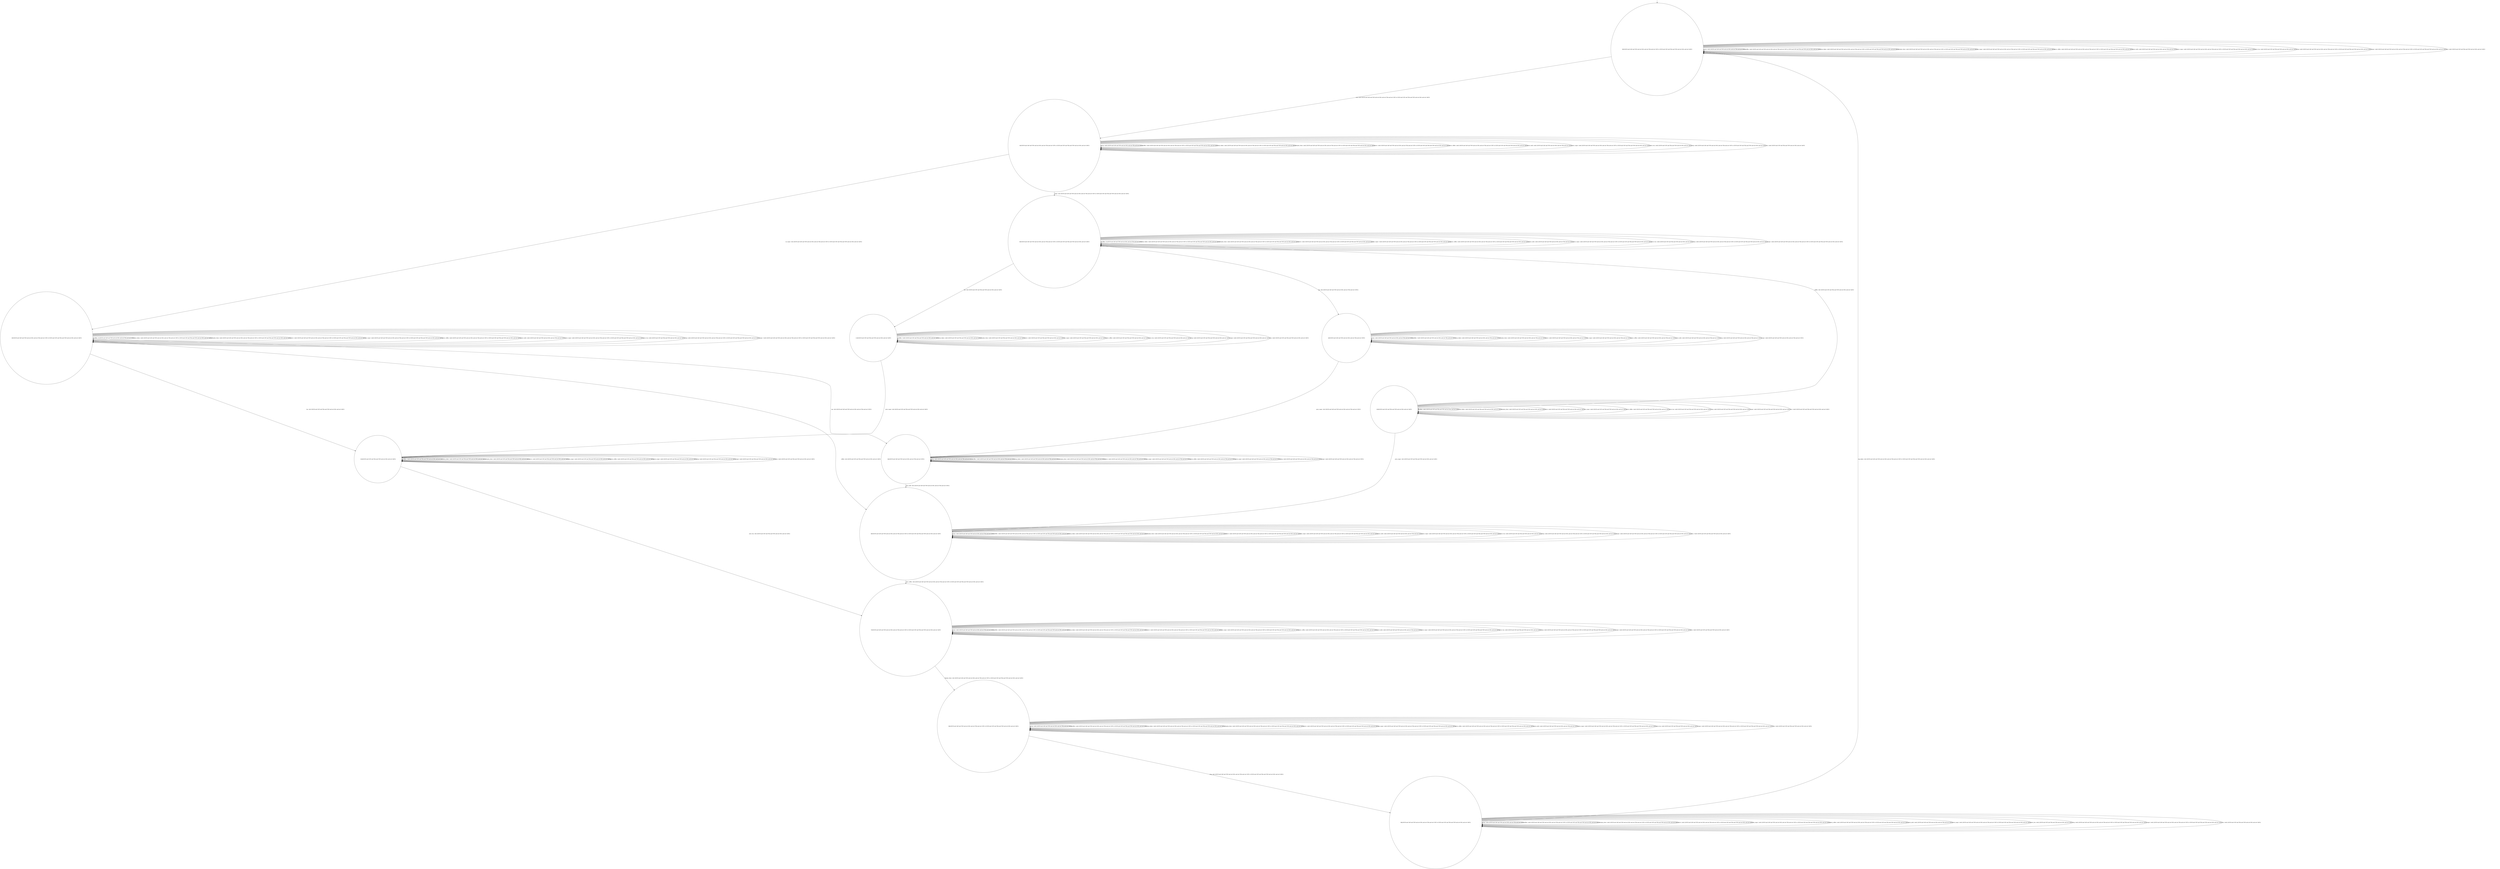 digraph g {
	edge [lblstyle="above, sloped"];
	s0 [shape="circle" label="0@[((EUR and CAP and TON and not DOL and not TEA and not COF) or (EUR and COF and TEA and TON and not DOL and not CAP))]"];
	s1 [shape="circle" label="1@[((EUR and CAP and TON and not DOL and not TEA and not COF) or (EUR and COF and TEA and TON and not DOL and not CAP))]"];
	s2 [shape="circle" label="2@[((EUR and CAP and TON and not DOL and not TEA and not COF) or (EUR and COF and TEA and TON and not DOL and not CAP))]"];
	s3 [shape="circle" label="3@[((EUR and CAP and TON and not DOL and not TEA and not COF) or (EUR and COF and TEA and TON and not DOL and not CAP))]"];
	s4 [shape="circle" label="4@[((EUR and CAP and TON and not DOL and not TEA and not COF))]"];
	s5 [shape="circle" label="5@[((EUR and CAP and TON and not DOL and not TEA and not COF))]"];
	s6 [shape="circle" label="6@[((EUR and CAP and TON and not DOL and not TEA and not COF) or (EUR and COF and TEA and TON and not DOL and not CAP))]"];
	s7 [shape="circle" label="7@[((EUR and CAP and TON and not DOL and not TEA and not COF) or (EUR and COF and TEA and TON and not DOL and not CAP))]"];
	s8 [shape="circle" label="8@[((EUR and CAP and TON and not DOL and not TEA and not COF) or (EUR and COF and TEA and TON and not DOL and not CAP))]"];
	s9 [shape="circle" label="9@[((EUR and CAP and TON and not DOL and not TEA and not COF) or (EUR and COF and TEA and TON and not DOL and not CAP))]"];
	s10 [shape="circle" label="10@[((EUR and COF and TEA and TON and not DOL and not CAP))]"];
	s11 [shape="circle" label="11@[((EUR and COF and TEA and TON and not DOL and not CAP))]"];
	s12 [shape="circle" label="12@[((EUR and COF and TEA and TON and not DOL and not CAP))]"];
	s0 -> s0 [label="cap / nok() [((EUR and CAP and TON and not DOL and not TEA and not COF))]"];
	s0 -> s0 [label="coffee / nok() [((EUR and CAP and TON and not DOL and not TEA and not COF) or (EUR and COF and TEA and TON and not DOL and not CAP))]"];
	s0 -> s0 [label="cup_taken / nok() [((EUR and CAP and TON and not DOL and not TEA and not COF) or (EUR and COF and TEA and TON and not DOL and not CAP))]"];
	s0 -> s0 [label="display_done / nok() [((EUR and CAP and TON and not DOL and not TEA and not COF) or (EUR and COF and TEA and TON and not DOL and not CAP))]"];
	s0 -> s1 [label="euro / ok() [((EUR and CAP and TON and not DOL and not TEA and not COF) or (EUR and COF and TEA and TON and not DOL and not CAP))]"];
	s0 -> s0 [label="no_sugar / nok() [((EUR and CAP and TON and not DOL and not TEA and not COF) or (EUR and COF and TEA and TON and not DOL and not CAP))]"];
	s0 -> s0 [label="pour_coffee / nok() [((EUR and CAP and TON and not DOL and not TEA and not COF) or (EUR and COF and TEA and TON and not DOL and not CAP))]"];
	s0 -> s0 [label="pour_milk / nok() [((EUR and CAP and TON and not DOL and not TEA and not COF))]"];
	s0 -> s0 [label="pour_sugar / nok() [((EUR and CAP and TON and not DOL and not TEA and not COF) or (EUR and COF and TEA and TON and not DOL and not CAP))]"];
	s0 -> s0 [label="pour_tea / nok() [((EUR and COF and TEA and TON and not DOL and not CAP))]"];
	s0 -> s0 [label="ring / nok() [((EUR and CAP and TON and not DOL and not TEA and not COF) or (EUR and COF and TEA and TON and not DOL and not CAP))]"];
	s0 -> s0 [label="sugar / nok() [((EUR and CAP and TON and not DOL and not TEA and not COF) or (EUR and COF and TEA and TON and not DOL and not CAP))]"];
	s0 -> s0 [label="tea / nok() [((EUR and COF and TEA and TON and not DOL and not CAP))]"];
	s1 -> s1 [label="cap / nok() [((EUR and CAP and TON and not DOL and not TEA and not COF))]"];
	s1 -> s1 [label="coffee / nok() [((EUR and CAP and TON and not DOL and not TEA and not COF) or (EUR and COF and TEA and TON and not DOL and not CAP))]"];
	s1 -> s1 [label="cup_taken / nok() [((EUR and CAP and TON and not DOL and not TEA and not COF) or (EUR and COF and TEA and TON and not DOL and not CAP))]"];
	s1 -> s1 [label="display_done / nok() [((EUR and CAP and TON and not DOL and not TEA and not COF) or (EUR and COF and TEA and TON and not DOL and not CAP))]"];
	s1 -> s1 [label="euro / nok() [((EUR and CAP and TON and not DOL and not TEA and not COF) or (EUR and COF and TEA and TON and not DOL and not CAP))]"];
	s1 -> s2 [label="no_sugar / ok() [((EUR and CAP and TON and not DOL and not TEA and not COF) or (EUR and COF and TEA and TON and not DOL and not CAP))]"];
	s1 -> s1 [label="pour_coffee / nok() [((EUR and CAP and TON and not DOL and not TEA and not COF) or (EUR and COF and TEA and TON and not DOL and not CAP))]"];
	s1 -> s1 [label="pour_milk / nok() [((EUR and CAP and TON and not DOL and not TEA and not COF))]"];
	s1 -> s1 [label="pour_sugar / nok() [((EUR and CAP and TON and not DOL and not TEA and not COF) or (EUR and COF and TEA and TON and not DOL and not CAP))]"];
	s1 -> s1 [label="pour_tea / nok() [((EUR and COF and TEA and TON and not DOL and not CAP))]"];
	s1 -> s1 [label="ring / nok() [((EUR and CAP and TON and not DOL and not TEA and not COF) or (EUR and COF and TEA and TON and not DOL and not CAP))]"];
	s1 -> s3 [label="sugar / ok() [((EUR and CAP and TON and not DOL and not TEA and not COF) or (EUR and COF and TEA and TON and not DOL and not CAP))]"];
	s1 -> s1 [label="tea / nok() [((EUR and COF and TEA and TON and not DOL and not CAP))]"];
	s2 -> s5 [label="cap / ok() [((EUR and CAP and TON and not DOL and not TEA and not COF))]"];
	s2 -> s6 [label="coffee / ok() [((EUR and COF and TEA and TON and not DOL and not CAP))]"];
	s2 -> s2 [label="coffee / Ω [((EUR and CAP and TON and not DOL and not TEA and not COF))]"];
	s2 -> s2 [label="cup_taken / nok() [((EUR and CAP and TON and not DOL and not TEA and not COF) or (EUR and COF and TEA and TON and not DOL and not CAP))]"];
	s2 -> s2 [label="display_done / nok() [((EUR and CAP and TON and not DOL and not TEA and not COF) or (EUR and COF and TEA and TON and not DOL and not CAP))]"];
	s2 -> s2 [label="euro / nok() [((EUR and CAP and TON and not DOL and not TEA and not COF) or (EUR and COF and TEA and TON and not DOL and not CAP))]"];
	s2 -> s2 [label="no_sugar / nok() [((EUR and CAP and TON and not DOL and not TEA and not COF) or (EUR and COF and TEA and TON and not DOL and not CAP))]"];
	s2 -> s2 [label="pour_coffee / nok() [((EUR and CAP and TON and not DOL and not TEA and not COF) or (EUR and COF and TEA and TON and not DOL and not CAP))]"];
	s2 -> s2 [label="pour_milk / nok() [((EUR and CAP and TON and not DOL and not TEA and not COF))]"];
	s2 -> s2 [label="pour_sugar / nok() [((EUR and CAP and TON and not DOL and not TEA and not COF) or (EUR and COF and TEA and TON and not DOL and not CAP))]"];
	s2 -> s2 [label="pour_tea / nok() [((EUR and COF and TEA and TON and not DOL and not CAP))]"];
	s2 -> s2 [label="ring / nok() [((EUR and CAP and TON and not DOL and not TEA and not COF) or (EUR and COF and TEA and TON and not DOL and not CAP))]"];
	s2 -> s2 [label="sugar / void() [((EUR and CAP and TON and not DOL and not TEA and not COF) or (EUR and COF and TEA and TON and not DOL and not CAP))]"];
	s2 -> s12 [label="tea / ok() [((EUR and COF and TEA and TON and not DOL and not CAP))]"];
	s3 -> s4 [label="cap / ok() [((EUR and CAP and TON and not DOL and not TEA and not COF))]"];
	s3 -> s3 [label="coffee / Ω [((EUR and CAP and TON and not DOL and not TEA and not COF))]"];
	s3 -> s10 [label="coffee / ok() [((EUR and COF and TEA and TON and not DOL and not CAP))]"];
	s3 -> s3 [label="cup_taken / nok() [((EUR and CAP and TON and not DOL and not TEA and not COF) or (EUR and COF and TEA and TON and not DOL and not CAP))]"];
	s3 -> s3 [label="display_done / nok() [((EUR and CAP and TON and not DOL and not TEA and not COF) or (EUR and COF and TEA and TON and not DOL and not CAP))]"];
	s3 -> s3 [label="euro / nok() [((EUR and CAP and TON and not DOL and not TEA and not COF) or (EUR and COF and TEA and TON and not DOL and not CAP))]"];
	s3 -> s3 [label="no_sugar / void() [((EUR and CAP and TON and not DOL and not TEA and not COF) or (EUR and COF and TEA and TON and not DOL and not CAP))]"];
	s3 -> s3 [label="pour_coffee / nok() [((EUR and CAP and TON and not DOL and not TEA and not COF) or (EUR and COF and TEA and TON and not DOL and not CAP))]"];
	s3 -> s3 [label="pour_milk / nok() [((EUR and CAP and TON and not DOL and not TEA and not COF))]"];
	s3 -> s3 [label="pour_sugar / nok() [((EUR and CAP and TON and not DOL and not TEA and not COF) or (EUR and COF and TEA and TON and not DOL and not CAP))]"];
	s3 -> s3 [label="pour_tea / nok() [((EUR and COF and TEA and TON and not DOL and not CAP))]"];
	s3 -> s3 [label="ring / nok() [((EUR and CAP and TON and not DOL and not TEA and not COF) or (EUR and COF and TEA and TON and not DOL and not CAP))]"];
	s3 -> s3 [label="sugar / nok() [((EUR and CAP and TON and not DOL and not TEA and not COF) or (EUR and COF and TEA and TON and not DOL and not CAP))]"];
	s3 -> s11 [label="tea / ok() [((EUR and COF and TEA and TON and not DOL and not CAP))]"];
	s4 -> s4 [label="cap / nok() [((EUR and CAP and TON and not DOL and not TEA and not COF))]"];
	s4 -> s4 [label="coffee / void() [((EUR and CAP and TON and not DOL and not TEA and not COF))]"];
	s4 -> s4 [label="cup_taken / nok() [((EUR and CAP and TON and not DOL and not TEA and not COF))]"];
	s4 -> s4 [label="display_done / nok() [((EUR and CAP and TON and not DOL and not TEA and not COF))]"];
	s4 -> s4 [label="euro / nok() [((EUR and CAP and TON and not DOL and not TEA and not COF))]"];
	s4 -> s4 [label="no_sugar / nok() [((EUR and CAP and TON and not DOL and not TEA and not COF))]"];
	s4 -> s4 [label="pour_coffee / nok() [((EUR and CAP and TON and not DOL and not TEA and not COF))]"];
	s4 -> s4 [label="pour_milk / nok() [((EUR and CAP and TON and not DOL and not TEA and not COF))]"];
	s4 -> s5 [label="pour_sugar / ok() [((EUR and CAP and TON and not DOL and not TEA and not COF))]"];
	s4 -> s4 [label="ring / nok() [((EUR and CAP and TON and not DOL and not TEA and not COF))]"];
	s4 -> s4 [label="sugar / nok() [((EUR and CAP and TON and not DOL and not TEA and not COF))]"];
	s5 -> s5 [label="cap / nok() [((EUR and CAP and TON and not DOL and not TEA and not COF))]"];
	s5 -> s5 [label="coffee / void() [((EUR and CAP and TON and not DOL and not TEA and not COF))]"];
	s5 -> s5 [label="cup_taken / nok() [((EUR and CAP and TON and not DOL and not TEA and not COF))]"];
	s5 -> s5 [label="display_done / nok() [((EUR and CAP and TON and not DOL and not TEA and not COF))]"];
	s5 -> s5 [label="euro / nok() [((EUR and CAP and TON and not DOL and not TEA and not COF))]"];
	s5 -> s5 [label="no_sugar / nok() [((EUR and CAP and TON and not DOL and not TEA and not COF))]"];
	s5 -> s5 [label="pour_coffee / nok() [((EUR and CAP and TON and not DOL and not TEA and not COF))]"];
	s5 -> s6 [label="pour_milk / ok() [((EUR and CAP and TON and not DOL and not TEA and not COF))]"];
	s5 -> s5 [label="pour_sugar / nok() [((EUR and CAP and TON and not DOL and not TEA and not COF))]"];
	s5 -> s5 [label="ring / nok() [((EUR and CAP and TON and not DOL and not TEA and not COF))]"];
	s5 -> s5 [label="sugar / nok() [((EUR and CAP and TON and not DOL and not TEA and not COF))]"];
	s6 -> s6 [label="cap / nok() [((EUR and CAP and TON and not DOL and not TEA and not COF))]"];
	s6 -> s6 [label="coffee / nok() [((EUR and CAP and TON and not DOL and not TEA and not COF) or (EUR and COF and TEA and TON and not DOL and not CAP))]"];
	s6 -> s6 [label="cup_taken / nok() [((EUR and CAP and TON and not DOL and not TEA and not COF) or (EUR and COF and TEA and TON and not DOL and not CAP))]"];
	s6 -> s6 [label="display_done / nok() [((EUR and CAP and TON and not DOL and not TEA and not COF) or (EUR and COF and TEA and TON and not DOL and not CAP))]"];
	s6 -> s6 [label="euro / nok() [((EUR and CAP and TON and not DOL and not TEA and not COF) or (EUR and COF and TEA and TON and not DOL and not CAP))]"];
	s6 -> s6 [label="no_sugar / nok() [((EUR and CAP and TON and not DOL and not TEA and not COF) or (EUR and COF and TEA and TON and not DOL and not CAP))]"];
	s6 -> s7 [label="pour_coffee / ok() [((EUR and CAP and TON and not DOL and not TEA and not COF) or (EUR and COF and TEA and TON and not DOL and not CAP))]"];
	s6 -> s6 [label="pour_milk / nok() [((EUR and CAP and TON and not DOL and not TEA and not COF))]"];
	s6 -> s6 [label="pour_sugar / nok() [((EUR and CAP and TON and not DOL and not TEA and not COF) or (EUR and COF and TEA and TON and not DOL and not CAP))]"];
	s6 -> s6 [label="pour_tea / nok() [((EUR and COF and TEA and TON and not DOL and not CAP))]"];
	s6 -> s6 [label="ring / nok() [((EUR and CAP and TON and not DOL and not TEA and not COF) or (EUR and COF and TEA and TON and not DOL and not CAP))]"];
	s6 -> s6 [label="sugar / nok() [((EUR and CAP and TON and not DOL and not TEA and not COF) or (EUR and COF and TEA and TON and not DOL and not CAP))]"];
	s6 -> s6 [label="tea / void() [((EUR and COF and TEA and TON and not DOL and not CAP))]"];
	s7 -> s7 [label="cap / nok() [((EUR and CAP and TON and not DOL and not TEA and not COF))]"];
	s7 -> s7 [label="coffee / nok() [((EUR and CAP and TON and not DOL and not TEA and not COF) or (EUR and COF and TEA and TON and not DOL and not CAP))]"];
	s7 -> s7 [label="cup_taken / nok() [((EUR and CAP and TON and not DOL and not TEA and not COF) or (EUR and COF and TEA and TON and not DOL and not CAP))]"];
	s7 -> s8 [label="display_done / ok() [((EUR and CAP and TON and not DOL and not TEA and not COF) or (EUR and COF and TEA and TON and not DOL and not CAP))]"];
	s7 -> s7 [label="euro / nok() [((EUR and CAP and TON and not DOL and not TEA and not COF) or (EUR and COF and TEA and TON and not DOL and not CAP))]"];
	s7 -> s7 [label="no_sugar / nok() [((EUR and CAP and TON and not DOL and not TEA and not COF) or (EUR and COF and TEA and TON and not DOL and not CAP))]"];
	s7 -> s7 [label="pour_coffee / nok() [((EUR and CAP and TON and not DOL and not TEA and not COF) or (EUR and COF and TEA and TON and not DOL and not CAP))]"];
	s7 -> s7 [label="pour_milk / nok() [((EUR and CAP and TON and not DOL and not TEA and not COF))]"];
	s7 -> s7 [label="pour_sugar / nok() [((EUR and CAP and TON and not DOL and not TEA and not COF) or (EUR and COF and TEA and TON and not DOL and not CAP))]"];
	s7 -> s7 [label="pour_tea / nok() [((EUR and COF and TEA and TON and not DOL and not CAP))]"];
	s7 -> s7 [label="ring / nok() [((EUR and CAP and TON and not DOL and not TEA and not COF) or (EUR and COF and TEA and TON and not DOL and not CAP))]"];
	s7 -> s7 [label="sugar / nok() [((EUR and CAP and TON and not DOL and not TEA and not COF) or (EUR and COF and TEA and TON and not DOL and not CAP))]"];
	s7 -> s7 [label="tea / nok() [((EUR and COF and TEA and TON and not DOL and not CAP))]"];
	s8 -> s8 [label="cap / nok() [((EUR and CAP and TON and not DOL and not TEA and not COF))]"];
	s8 -> s8 [label="coffee / nok() [((EUR and CAP and TON and not DOL and not TEA and not COF) or (EUR and COF and TEA and TON and not DOL and not CAP))]"];
	s8 -> s8 [label="cup_taken / nok() [((EUR and CAP and TON and not DOL and not TEA and not COF) or (EUR and COF and TEA and TON and not DOL and not CAP))]"];
	s8 -> s8 [label="display_done / nok() [((EUR and CAP and TON and not DOL and not TEA and not COF) or (EUR and COF and TEA and TON and not DOL and not CAP))]"];
	s8 -> s8 [label="euro / nok() [((EUR and CAP and TON and not DOL and not TEA and not COF) or (EUR and COF and TEA and TON and not DOL and not CAP))]"];
	s8 -> s8 [label="no_sugar / nok() [((EUR and CAP and TON and not DOL and not TEA and not COF) or (EUR and COF and TEA and TON and not DOL and not CAP))]"];
	s8 -> s8 [label="pour_coffee / nok() [((EUR and CAP and TON and not DOL and not TEA and not COF) or (EUR and COF and TEA and TON and not DOL and not CAP))]"];
	s8 -> s8 [label="pour_milk / nok() [((EUR and CAP and TON and not DOL and not TEA and not COF))]"];
	s8 -> s8 [label="pour_sugar / nok() [((EUR and CAP and TON and not DOL and not TEA and not COF) or (EUR and COF and TEA and TON and not DOL and not CAP))]"];
	s8 -> s8 [label="pour_tea / nok() [((EUR and COF and TEA and TON and not DOL and not CAP))]"];
	s8 -> s9 [label="ring / ok() [((EUR and CAP and TON and not DOL and not TEA and not COF) or (EUR and COF and TEA and TON and not DOL and not CAP))]"];
	s8 -> s8 [label="sugar / nok() [((EUR and CAP and TON and not DOL and not TEA and not COF) or (EUR and COF and TEA and TON and not DOL and not CAP))]"];
	s8 -> s8 [label="tea / nok() [((EUR and COF and TEA and TON and not DOL and not CAP))]"];
	s9 -> s9 [label="cap / nok() [((EUR and CAP and TON and not DOL and not TEA and not COF))]"];
	s9 -> s9 [label="coffee / nok() [((EUR and CAP and TON and not DOL and not TEA and not COF) or (EUR and COF and TEA and TON and not DOL and not CAP))]"];
	s9 -> s0 [label="cup_taken / ok() [((EUR and CAP and TON and not DOL and not TEA and not COF) or (EUR and COF and TEA and TON and not DOL and not CAP))]"];
	s9 -> s9 [label="display_done / nok() [((EUR and CAP and TON and not DOL and not TEA and not COF) or (EUR and COF and TEA and TON and not DOL and not CAP))]"];
	s9 -> s9 [label="euro / nok() [((EUR and CAP and TON and not DOL and not TEA and not COF) or (EUR and COF and TEA and TON and not DOL and not CAP))]"];
	s9 -> s9 [label="no_sugar / nok() [((EUR and CAP and TON and not DOL and not TEA and not COF) or (EUR and COF and TEA and TON and not DOL and not CAP))]"];
	s9 -> s9 [label="pour_coffee / nok() [((EUR and CAP and TON and not DOL and not TEA and not COF) or (EUR and COF and TEA and TON and not DOL and not CAP))]"];
	s9 -> s9 [label="pour_milk / nok() [((EUR and CAP and TON and not DOL and not TEA and not COF))]"];
	s9 -> s9 [label="pour_sugar / nok() [((EUR and CAP and TON and not DOL and not TEA and not COF) or (EUR and COF and TEA and TON and not DOL and not CAP))]"];
	s9 -> s9 [label="pour_tea / nok() [((EUR and COF and TEA and TON and not DOL and not CAP))]"];
	s9 -> s9 [label="ring / nok() [((EUR and CAP and TON and not DOL and not TEA and not COF) or (EUR and COF and TEA and TON and not DOL and not CAP))]"];
	s9 -> s9 [label="sugar / nok() [((EUR and CAP and TON and not DOL and not TEA and not COF) or (EUR and COF and TEA and TON and not DOL and not CAP))]"];
	s9 -> s9 [label="tea / nok() [((EUR and COF and TEA and TON and not DOL and not CAP))]"];
	s10 -> s10 [label="coffee / nok() [((EUR and COF and TEA and TON and not DOL and not CAP))]"];
	s10 -> s10 [label="cup_taken / nok() [((EUR and COF and TEA and TON and not DOL and not CAP))]"];
	s10 -> s10 [label="display_done / nok() [((EUR and COF and TEA and TON and not DOL and not CAP))]"];
	s10 -> s10 [label="euro / nok() [((EUR and COF and TEA and TON and not DOL and not CAP))]"];
	s10 -> s10 [label="no_sugar / nok() [((EUR and COF and TEA and TON and not DOL and not CAP))]"];
	s10 -> s10 [label="pour_coffee / nok() [((EUR and COF and TEA and TON and not DOL and not CAP))]"];
	s10 -> s6 [label="pour_sugar / ok() [((EUR and COF and TEA and TON and not DOL and not CAP))]"];
	s10 -> s10 [label="pour_tea / nok() [((EUR and COF and TEA and TON and not DOL and not CAP))]"];
	s10 -> s10 [label="ring / nok() [((EUR and COF and TEA and TON and not DOL and not CAP))]"];
	s10 -> s10 [label="sugar / nok() [((EUR and COF and TEA and TON and not DOL and not CAP))]"];
	s10 -> s10 [label="tea / void() [((EUR and COF and TEA and TON and not DOL and not CAP))]"];
	s11 -> s11 [label="coffee / void() [((EUR and COF and TEA and TON and not DOL and not CAP))]"];
	s11 -> s11 [label="cup_taken / nok() [((EUR and COF and TEA and TON and not DOL and not CAP))]"];
	s11 -> s11 [label="display_done / nok() [((EUR and COF and TEA and TON and not DOL and not CAP))]"];
	s11 -> s11 [label="euro / nok() [((EUR and COF and TEA and TON and not DOL and not CAP))]"];
	s11 -> s11 [label="no_sugar / nok() [((EUR and COF and TEA and TON and not DOL and not CAP))]"];
	s11 -> s11 [label="pour_coffee / nok() [((EUR and COF and TEA and TON and not DOL and not CAP))]"];
	s11 -> s12 [label="pour_sugar / ok() [((EUR and COF and TEA and TON and not DOL and not CAP))]"];
	s11 -> s11 [label="pour_tea / nok() [((EUR and COF and TEA and TON and not DOL and not CAP))]"];
	s11 -> s11 [label="ring / nok() [((EUR and COF and TEA and TON and not DOL and not CAP))]"];
	s11 -> s11 [label="sugar / nok() [((EUR and COF and TEA and TON and not DOL and not CAP))]"];
	s11 -> s11 [label="tea / nok() [((EUR and COF and TEA and TON and not DOL and not CAP))]"];
	s12 -> s12 [label="coffee / void() [((EUR and COF and TEA and TON and not DOL and not CAP))]"];
	s12 -> s12 [label="cup_taken / nok() [((EUR and COF and TEA and TON and not DOL and not CAP))]"];
	s12 -> s12 [label="display_done / nok() [((EUR and COF and TEA and TON and not DOL and not CAP))]"];
	s12 -> s12 [label="euro / nok() [((EUR and COF and TEA and TON and not DOL and not CAP))]"];
	s12 -> s12 [label="no_sugar / nok() [((EUR and COF and TEA and TON and not DOL and not CAP))]"];
	s12 -> s12 [label="pour_coffee / nok() [((EUR and COF and TEA and TON and not DOL and not CAP))]"];
	s12 -> s12 [label="pour_sugar / nok() [((EUR and COF and TEA and TON and not DOL and not CAP))]"];
	s12 -> s7 [label="pour_tea / ok() [((EUR and COF and TEA and TON and not DOL and not CAP))]"];
	s12 -> s12 [label="ring / nok() [((EUR and COF and TEA and TON and not DOL and not CAP))]"];
	s12 -> s12 [label="sugar / nok() [((EUR and COF and TEA and TON and not DOL and not CAP))]"];
	s12 -> s12 [label="tea / nok() [((EUR and COF and TEA and TON and not DOL and not CAP))]"];
	__start0 [label="" shape="none" width="0" height="0"];
	__start0 -> s0;
}